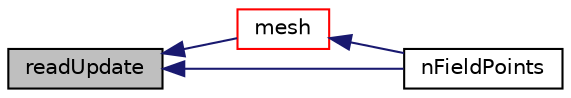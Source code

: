 digraph "readUpdate"
{
  bgcolor="transparent";
  edge [fontname="Helvetica",fontsize="10",labelfontname="Helvetica",labelfontsize="10"];
  node [fontname="Helvetica",fontsize="10",shape=record];
  rankdir="LR";
  Node1 [label="readUpdate",height=0.2,width=0.4,color="black", fillcolor="grey75", style="filled", fontcolor="black"];
  Node1 -> Node2 [dir="back",color="midnightblue",fontsize="10",style="solid",fontname="Helvetica"];
  Node2 [label="mesh",height=0.2,width=0.4,color="red",URL="$a02814.html#a9687e6999ad5ae21072ec74623f049ff",tooltip="Access either mesh or submesh. "];
  Node2 -> Node3 [dir="back",color="midnightblue",fontsize="10",style="solid",fontname="Helvetica"];
  Node3 [label="nFieldPoints",height=0.2,width=0.4,color="black",URL="$a02814.html#ae126d24a72e42a3fe323e920272bc3c0",tooltip="Number of field points. "];
  Node1 -> Node3 [dir="back",color="midnightblue",fontsize="10",style="solid",fontname="Helvetica"];
}
